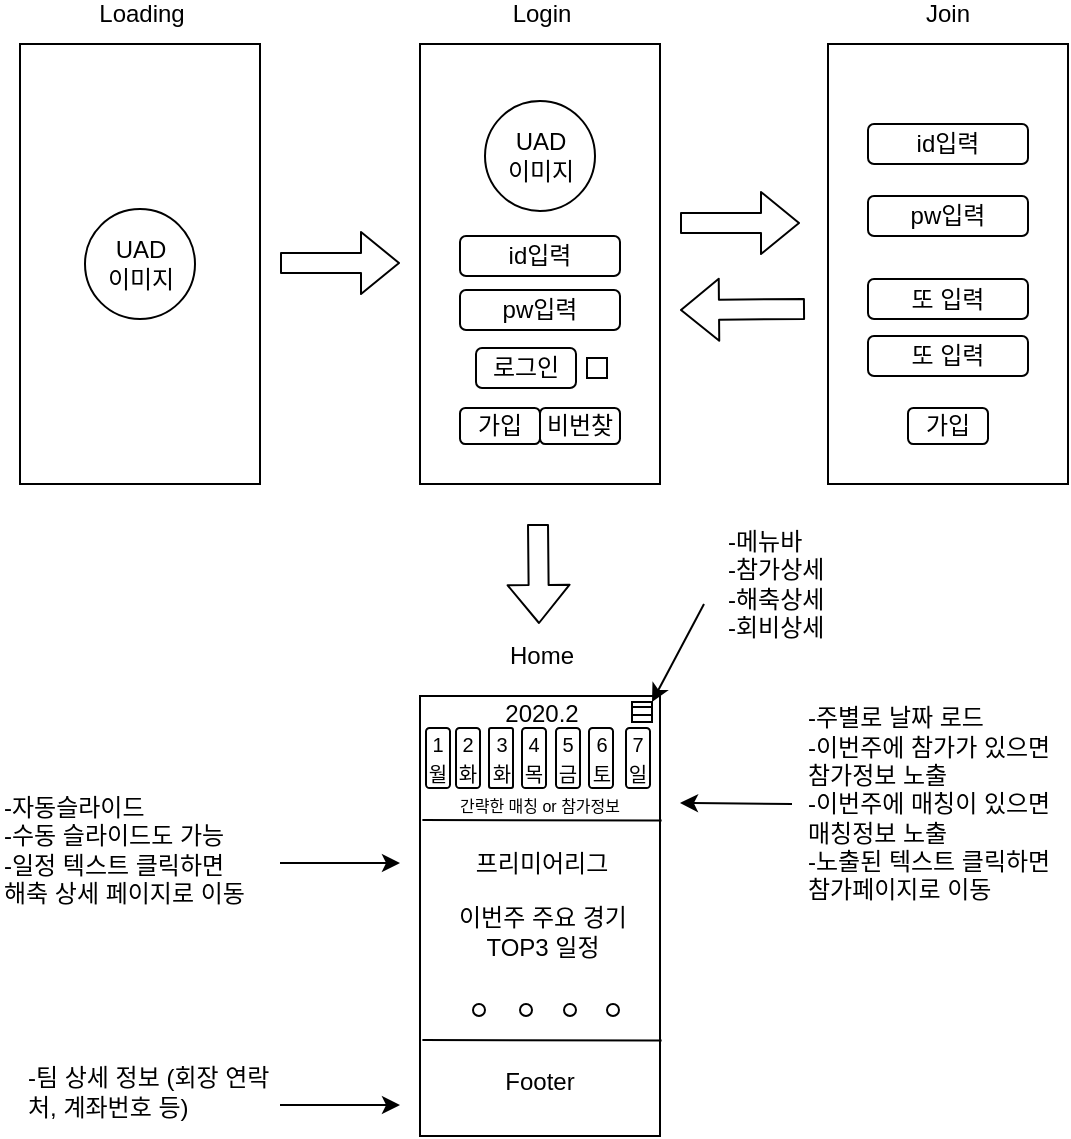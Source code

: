 <mxfile version="12.6.2" type="device"><diagram id="d84eyE9xab46sPstMKCx" name="Page-1"><mxGraphModel dx="1422" dy="745" grid="1" gridSize="10" guides="1" tooltips="1" connect="1" arrows="1" fold="1" page="1" pageScale="1" pageWidth="827" pageHeight="1169" math="0" shadow="0"><root><mxCell id="0"/><mxCell id="1" parent="0"/><mxCell id="VLufkEMnWhPZ-r32TTz8-1" value="" style="rounded=0;whiteSpace=wrap;html=1;" parent="1" vertex="1"><mxGeometry x="150" y="170" width="120" height="220" as="geometry"/></mxCell><mxCell id="VLufkEMnWhPZ-r32TTz8-2" value="UAD&lt;br&gt;이미지" style="ellipse;whiteSpace=wrap;html=1;aspect=fixed;" parent="1" vertex="1"><mxGeometry x="182.5" y="252.5" width="55" height="55" as="geometry"/></mxCell><mxCell id="VLufkEMnWhPZ-r32TTz8-3" value="Loading" style="text;html=1;strokeColor=none;fillColor=none;align=center;verticalAlign=middle;whiteSpace=wrap;rounded=0;" parent="1" vertex="1"><mxGeometry x="191" y="150" width="40" height="10" as="geometry"/></mxCell><mxCell id="VLufkEMnWhPZ-r32TTz8-8" value="" style="shape=flexArrow;endArrow=classic;html=1;" parent="1" edge="1"><mxGeometry width="50" height="50" relative="1" as="geometry"><mxPoint x="280" y="279.5" as="sourcePoint"/><mxPoint x="340" y="279.5" as="targetPoint"/></mxGeometry></mxCell><mxCell id="VLufkEMnWhPZ-r32TTz8-9" value="" style="rounded=0;whiteSpace=wrap;html=1;" parent="1" vertex="1"><mxGeometry x="350" y="170" width="120" height="220" as="geometry"/></mxCell><mxCell id="VLufkEMnWhPZ-r32TTz8-11" value="Login" style="text;html=1;strokeColor=none;fillColor=none;align=center;verticalAlign=middle;whiteSpace=wrap;rounded=0;" parent="1" vertex="1"><mxGeometry x="391" y="150" width="40" height="10" as="geometry"/></mxCell><mxCell id="VLufkEMnWhPZ-r32TTz8-12" value="id입력" style="rounded=1;whiteSpace=wrap;html=1;" parent="1" vertex="1"><mxGeometry x="370" y="266" width="80" height="20" as="geometry"/></mxCell><mxCell id="VLufkEMnWhPZ-r32TTz8-13" value="UAD&lt;br&gt;이미지" style="ellipse;whiteSpace=wrap;html=1;aspect=fixed;" parent="1" vertex="1"><mxGeometry x="382.5" y="198.5" width="55" height="55" as="geometry"/></mxCell><mxCell id="VLufkEMnWhPZ-r32TTz8-14" value="pw입력" style="rounded=1;whiteSpace=wrap;html=1;" parent="1" vertex="1"><mxGeometry x="574" y="246" width="80" height="20" as="geometry"/></mxCell><mxCell id="VLufkEMnWhPZ-r32TTz8-15" value="로그인" style="rounded=1;whiteSpace=wrap;html=1;" parent="1" vertex="1"><mxGeometry x="378" y="322" width="50" height="20" as="geometry"/></mxCell><mxCell id="VLufkEMnWhPZ-r32TTz8-18" value="비번찾" style="rounded=1;whiteSpace=wrap;html=1;" parent="1" vertex="1"><mxGeometry x="410" y="352" width="40" height="18" as="geometry"/></mxCell><mxCell id="VLufkEMnWhPZ-r32TTz8-20" value="가입" style="rounded=1;whiteSpace=wrap;html=1;" parent="1" vertex="1"><mxGeometry x="370" y="352" width="40" height="18" as="geometry"/></mxCell><mxCell id="VLufkEMnWhPZ-r32TTz8-21" value="" style="rounded=0;whiteSpace=wrap;html=1;" parent="1" vertex="1"><mxGeometry x="433.5" y="327" width="10" height="10" as="geometry"/></mxCell><mxCell id="VLufkEMnWhPZ-r32TTz8-22" value="" style="rounded=0;whiteSpace=wrap;html=1;" parent="1" vertex="1"><mxGeometry x="554" y="170" width="120" height="220" as="geometry"/></mxCell><mxCell id="VLufkEMnWhPZ-r32TTz8-23" value="Join" style="text;html=1;strokeColor=none;fillColor=none;align=center;verticalAlign=middle;whiteSpace=wrap;rounded=0;" parent="1" vertex="1"><mxGeometry x="594" y="150" width="40" height="10" as="geometry"/></mxCell><mxCell id="VLufkEMnWhPZ-r32TTz8-24" value="id입력" style="rounded=1;whiteSpace=wrap;html=1;" parent="1" vertex="1"><mxGeometry x="574" y="210" width="80" height="20" as="geometry"/></mxCell><mxCell id="VLufkEMnWhPZ-r32TTz8-25" value="pw입력" style="rounded=1;whiteSpace=wrap;html=1;" parent="1" vertex="1"><mxGeometry x="370" y="293" width="80" height="20" as="geometry"/></mxCell><mxCell id="VLufkEMnWhPZ-r32TTz8-26" value="pw입력" style="rounded=1;whiteSpace=wrap;html=1;" parent="1" vertex="1"><mxGeometry x="574" y="246" width="80" height="20" as="geometry"/></mxCell><mxCell id="VLufkEMnWhPZ-r32TTz8-27" value="가입" style="rounded=1;whiteSpace=wrap;html=1;" parent="1" vertex="1"><mxGeometry x="594" y="352" width="40" height="18" as="geometry"/></mxCell><mxCell id="VLufkEMnWhPZ-r32TTz8-28" value="또 입력" style="rounded=1;whiteSpace=wrap;html=1;" parent="1" vertex="1"><mxGeometry x="574" y="316" width="80" height="20" as="geometry"/></mxCell><mxCell id="VLufkEMnWhPZ-r32TTz8-29" value="또 입력" style="rounded=1;whiteSpace=wrap;html=1;" parent="1" vertex="1"><mxGeometry x="574" y="287.5" width="80" height="20" as="geometry"/></mxCell><mxCell id="VLufkEMnWhPZ-r32TTz8-32" value="" style="shape=flexArrow;endArrow=classic;html=1;" parent="1" edge="1"><mxGeometry width="50" height="50" relative="1" as="geometry"><mxPoint x="480" y="259.5" as="sourcePoint"/><mxPoint x="540" y="259.5" as="targetPoint"/></mxGeometry></mxCell><mxCell id="VLufkEMnWhPZ-r32TTz8-33" value="" style="rounded=0;whiteSpace=wrap;html=1;" parent="1" vertex="1"><mxGeometry x="350" y="496" width="120" height="220" as="geometry"/></mxCell><mxCell id="VLufkEMnWhPZ-r32TTz8-35" value="" style="shape=flexArrow;endArrow=classic;html=1;" parent="1" edge="1"><mxGeometry width="50" height="50" relative="1" as="geometry"><mxPoint x="409" y="410" as="sourcePoint"/><mxPoint x="409.5" y="460" as="targetPoint"/></mxGeometry></mxCell><mxCell id="VLufkEMnWhPZ-r32TTz8-37" value="" style="endArrow=none;html=1;entryX=0.997;entryY=0.283;entryDx=0;entryDy=0;entryPerimeter=0;" parent="1" edge="1"><mxGeometry width="50" height="50" relative="1" as="geometry"><mxPoint x="351.18" y="558" as="sourcePoint"/><mxPoint x="470.82" y="558.26" as="targetPoint"/></mxGeometry></mxCell><mxCell id="VLufkEMnWhPZ-r32TTz8-38" value="" style="endArrow=none;html=1;entryX=0.997;entryY=0.283;entryDx=0;entryDy=0;entryPerimeter=0;" parent="1" edge="1"><mxGeometry width="50" height="50" relative="1" as="geometry"><mxPoint x="351.18" y="668" as="sourcePoint"/><mxPoint x="470.82" y="668.26" as="targetPoint"/></mxGeometry></mxCell><mxCell id="VLufkEMnWhPZ-r32TTz8-40" value="Footer" style="text;html=1;strokeColor=none;fillColor=none;align=center;verticalAlign=middle;whiteSpace=wrap;rounded=0;" parent="1" vertex="1"><mxGeometry x="390" y="679" width="40" height="20" as="geometry"/></mxCell><mxCell id="VLufkEMnWhPZ-r32TTz8-42" value="Home" style="text;html=1;strokeColor=none;fillColor=none;align=center;verticalAlign=middle;whiteSpace=wrap;rounded=0;" parent="1" vertex="1"><mxGeometry x="391" y="466" width="40" height="20" as="geometry"/></mxCell><mxCell id="VLufkEMnWhPZ-r32TTz8-43" value="" style="ellipse;whiteSpace=wrap;html=1;aspect=fixed;" parent="1" vertex="1"><mxGeometry x="376.5" y="650" width="6" height="6" as="geometry"/></mxCell><mxCell id="VLufkEMnWhPZ-r32TTz8-44" value="" style="ellipse;whiteSpace=wrap;html=1;aspect=fixed;" parent="1" vertex="1"><mxGeometry x="400" y="650" width="6" height="6" as="geometry"/></mxCell><mxCell id="VLufkEMnWhPZ-r32TTz8-45" value="" style="ellipse;whiteSpace=wrap;html=1;aspect=fixed;" parent="1" vertex="1"><mxGeometry x="422" y="650" width="6" height="6" as="geometry"/></mxCell><mxCell id="VLufkEMnWhPZ-r32TTz8-46" value="" style="ellipse;whiteSpace=wrap;html=1;aspect=fixed;" parent="1" vertex="1"><mxGeometry x="443.5" y="650" width="6" height="6" as="geometry"/></mxCell><mxCell id="svfYa4GsSEibaoYNLRdL-1" value="프리미어리그" style="text;html=1;strokeColor=none;fillColor=none;align=center;verticalAlign=middle;whiteSpace=wrap;rounded=0;" vertex="1" parent="1"><mxGeometry x="371" y="570" width="80" height="20" as="geometry"/></mxCell><mxCell id="svfYa4GsSEibaoYNLRdL-2" value="이번주 주요 경기 TOP3 일정" style="text;html=1;strokeColor=none;fillColor=none;align=center;verticalAlign=middle;whiteSpace=wrap;rounded=0;" vertex="1" parent="1"><mxGeometry x="363.5" y="604" width="95" height="20" as="geometry"/></mxCell><mxCell id="svfYa4GsSEibaoYNLRdL-3" value="2020.2" style="text;html=1;strokeColor=none;fillColor=none;align=center;verticalAlign=middle;whiteSpace=wrap;rounded=0;" vertex="1" parent="1"><mxGeometry x="371" y="495" width="80" height="20" as="geometry"/></mxCell><mxCell id="svfYa4GsSEibaoYNLRdL-4" value="&lt;font style=&quot;font-size: 10px&quot;&gt;1&lt;br&gt;월&lt;/font&gt;" style="rounded=1;whiteSpace=wrap;html=1;" vertex="1" parent="1"><mxGeometry x="353" y="512" width="12" height="30" as="geometry"/></mxCell><mxCell id="svfYa4GsSEibaoYNLRdL-15" value="" style="shape=flexArrow;endArrow=classic;html=1;" edge="1" parent="1"><mxGeometry width="50" height="50" relative="1" as="geometry"><mxPoint x="542.5" y="302.5" as="sourcePoint"/><mxPoint x="480" y="303" as="targetPoint"/></mxGeometry></mxCell><mxCell id="svfYa4GsSEibaoYNLRdL-16" value="&lt;font style=&quot;font-size: 8px&quot;&gt;간략한 매칭 or 참가정보&lt;/font&gt;" style="text;html=1;strokeColor=none;fillColor=none;align=center;verticalAlign=middle;whiteSpace=wrap;rounded=0;" vertex="1" parent="1"><mxGeometry x="351.25" y="545" width="117.5" height="10" as="geometry"/></mxCell><mxCell id="svfYa4GsSEibaoYNLRdL-17" value="" style="endArrow=classic;html=1;" edge="1" parent="1"><mxGeometry width="50" height="50" relative="1" as="geometry"><mxPoint x="280" y="579.5" as="sourcePoint"/><mxPoint x="340" y="579.5" as="targetPoint"/><Array as="points"><mxPoint x="340" y="579.5"/></Array></mxGeometry></mxCell><mxCell id="svfYa4GsSEibaoYNLRdL-18" value="-자동슬라이드&lt;br&gt;-수동 슬라이드도 가능&lt;br&gt;-일정 텍스트 클릭하면&amp;nbsp;&lt;br&gt;해축 상세 페이지로 이동" style="text;html=1;strokeColor=none;fillColor=none;align=left;verticalAlign=middle;whiteSpace=wrap;rounded=0;" vertex="1" parent="1"><mxGeometry x="140" y="563" width="142" height="20" as="geometry"/></mxCell><mxCell id="svfYa4GsSEibaoYNLRdL-19" value="" style="endArrow=classic;html=1;" edge="1" parent="1"><mxGeometry width="50" height="50" relative="1" as="geometry"><mxPoint x="280" y="700.5" as="sourcePoint"/><mxPoint x="340" y="700.5" as="targetPoint"/><Array as="points"><mxPoint x="340" y="700.5"/></Array></mxGeometry></mxCell><mxCell id="svfYa4GsSEibaoYNLRdL-20" value="-팀 상세 정보 (회장 연락처, 계좌번호 등)" style="text;html=1;strokeColor=none;fillColor=none;align=left;verticalAlign=middle;whiteSpace=wrap;rounded=0;" vertex="1" parent="1"><mxGeometry x="152" y="684" width="130" height="20" as="geometry"/></mxCell><mxCell id="svfYa4GsSEibaoYNLRdL-28" value="&lt;font style=&quot;font-size: 10px&quot;&gt;2&lt;br&gt;화&lt;br&gt;&lt;/font&gt;" style="rounded=1;whiteSpace=wrap;html=1;" vertex="1" parent="1"><mxGeometry x="368" y="512" width="12" height="30" as="geometry"/></mxCell><mxCell id="svfYa4GsSEibaoYNLRdL-29" value="&lt;font style=&quot;font-size: 10px&quot;&gt;3&lt;br&gt;화&lt;br&gt;&lt;/font&gt;" style="rounded=1;whiteSpace=wrap;html=1;arcSize=8;" vertex="1" parent="1"><mxGeometry x="384.5" y="512" width="12" height="30" as="geometry"/></mxCell><mxCell id="svfYa4GsSEibaoYNLRdL-30" value="&lt;font style=&quot;font-size: 10px&quot;&gt;4&lt;br&gt;목&lt;br&gt;&lt;/font&gt;" style="rounded=1;whiteSpace=wrap;html=1;" vertex="1" parent="1"><mxGeometry x="401" y="512" width="12" height="30" as="geometry"/></mxCell><mxCell id="svfYa4GsSEibaoYNLRdL-31" value="&lt;font style=&quot;font-size: 10px&quot;&gt;5&lt;br&gt;금&lt;br&gt;&lt;/font&gt;" style="rounded=1;whiteSpace=wrap;html=1;" vertex="1" parent="1"><mxGeometry x="418" y="512" width="12" height="30" as="geometry"/></mxCell><mxCell id="svfYa4GsSEibaoYNLRdL-32" value="&lt;font style=&quot;font-size: 10px&quot;&gt;6&lt;br&gt;토&lt;br&gt;&lt;/font&gt;" style="rounded=1;whiteSpace=wrap;html=1;" vertex="1" parent="1"><mxGeometry x="434.5" y="512" width="12" height="30" as="geometry"/></mxCell><mxCell id="svfYa4GsSEibaoYNLRdL-33" value="&lt;font style=&quot;font-size: 10px&quot;&gt;7&lt;br&gt;일&lt;br&gt;&lt;/font&gt;" style="rounded=1;whiteSpace=wrap;html=1;" vertex="1" parent="1"><mxGeometry x="453" y="512" width="12" height="30" as="geometry"/></mxCell><mxCell id="svfYa4GsSEibaoYNLRdL-35" value="" style="endArrow=classic;html=1;" edge="1" parent="1"><mxGeometry width="50" height="50" relative="1" as="geometry"><mxPoint x="536" y="550" as="sourcePoint"/><mxPoint x="480" y="549.5" as="targetPoint"/><Array as="points"><mxPoint x="480" y="549.5"/></Array></mxGeometry></mxCell><mxCell id="svfYa4GsSEibaoYNLRdL-36" value="-주별로 날짜 로드&lt;br&gt;-이번주에 참가가 있으면 참가정보 노출&lt;br&gt;-이번주에 매칭이 있으면 매칭정보 노출&lt;br&gt;-노출된 텍스트 클릭하면 참가페이지로 이동" style="text;html=1;strokeColor=none;fillColor=none;align=left;verticalAlign=middle;whiteSpace=wrap;rounded=0;" vertex="1" parent="1"><mxGeometry x="542" y="540" width="130" height="20" as="geometry"/></mxCell><mxCell id="svfYa4GsSEibaoYNLRdL-37" value="" style="rounded=0;whiteSpace=wrap;html=1;align=left;" vertex="1" parent="1"><mxGeometry x="456" y="499" width="10" height="10" as="geometry"/></mxCell><mxCell id="svfYa4GsSEibaoYNLRdL-38" value="" style="endArrow=none;html=1;" edge="1" parent="1"><mxGeometry width="50" height="50" relative="1" as="geometry"><mxPoint x="456" y="501.5" as="sourcePoint"/><mxPoint x="466" y="501.5" as="targetPoint"/></mxGeometry></mxCell><mxCell id="svfYa4GsSEibaoYNLRdL-39" value="" style="endArrow=none;html=1;" edge="1" parent="1"><mxGeometry width="50" height="50" relative="1" as="geometry"><mxPoint x="456" y="505.5" as="sourcePoint"/><mxPoint x="466" y="505.5" as="targetPoint"/></mxGeometry></mxCell><mxCell id="svfYa4GsSEibaoYNLRdL-40" value="" style="endArrow=classic;html=1;entryX=1;entryY=0;entryDx=0;entryDy=0;" edge="1" parent="1" target="svfYa4GsSEibaoYNLRdL-37"><mxGeometry width="50" height="50" relative="1" as="geometry"><mxPoint x="492" y="450" as="sourcePoint"/><mxPoint x="440" y="450" as="targetPoint"/></mxGeometry></mxCell><mxCell id="svfYa4GsSEibaoYNLRdL-41" value="-메뉴바&lt;br&gt;-참가상세&lt;br&gt;-해축상세&lt;br&gt;-회비상세" style="text;html=1;strokeColor=none;fillColor=none;align=left;verticalAlign=middle;whiteSpace=wrap;rounded=0;" vertex="1" parent="1"><mxGeometry x="502" y="430" width="128" height="20" as="geometry"/></mxCell></root></mxGraphModel></diagram></mxfile>
